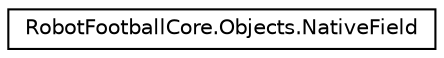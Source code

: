 digraph G
{
  edge [fontname="Helvetica",fontsize="10",labelfontname="Helvetica",labelfontsize="10"];
  node [fontname="Helvetica",fontsize="10",shape=record];
  rankdir="LR";
  Node1 [label="RobotFootballCore.Objects.NativeField",height=0.2,width=0.4,color="black", fillcolor="white", style="filled",URL="$struct_robot_football_core_1_1_objects_1_1_native_field.html"];
}
